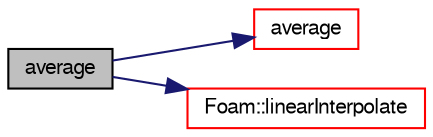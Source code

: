 digraph "average"
{
  bgcolor="transparent";
  edge [fontname="FreeSans",fontsize="10",labelfontname="FreeSans",labelfontsize="10"];
  node [fontname="FreeSans",fontsize="10",shape=record];
  rankdir="LR";
  Node709 [label="average",height=0.2,width=0.4,color="black", fillcolor="grey75", style="filled", fontcolor="black"];
  Node709 -> Node710 [color="midnightblue",fontsize="10",style="solid",fontname="FreeSans"];
  Node710 [label="average",height=0.2,width=0.4,color="red",URL="$a21134.html#a081533edd829853720cd0cbb61c5d49f",tooltip="Area-weighted average a surfaceField creating a volField. "];
  Node709 -> Node1017 [color="midnightblue",fontsize="10",style="solid",fontname="FreeSans"];
  Node1017 [label="Foam::linearInterpolate",height=0.2,width=0.4,color="red",URL="$a21124.html#a77094c8cc487d2a53de247336f41e78f"];
}
